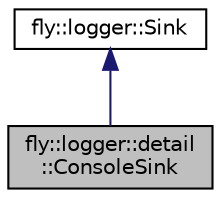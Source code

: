 digraph "fly::logger::detail::ConsoleSink"
{
 // LATEX_PDF_SIZE
  edge [fontname="Helvetica",fontsize="10",labelfontname="Helvetica",labelfontsize="10"];
  node [fontname="Helvetica",fontsize="10",shape=record];
  Node1 [label="fly::logger::detail\l::ConsoleSink",height=0.2,width=0.4,color="black", fillcolor="grey75", style="filled", fontcolor="black",tooltip=" "];
  Node2 -> Node1 [dir="back",color="midnightblue",fontsize="10",style="solid",fontname="Helvetica"];
  Node2 [label="fly::logger::Sink",height=0.2,width=0.4,color="black", fillcolor="white", style="filled",URL="$classfly_1_1logger_1_1_sink.html",tooltip=" "];
}
